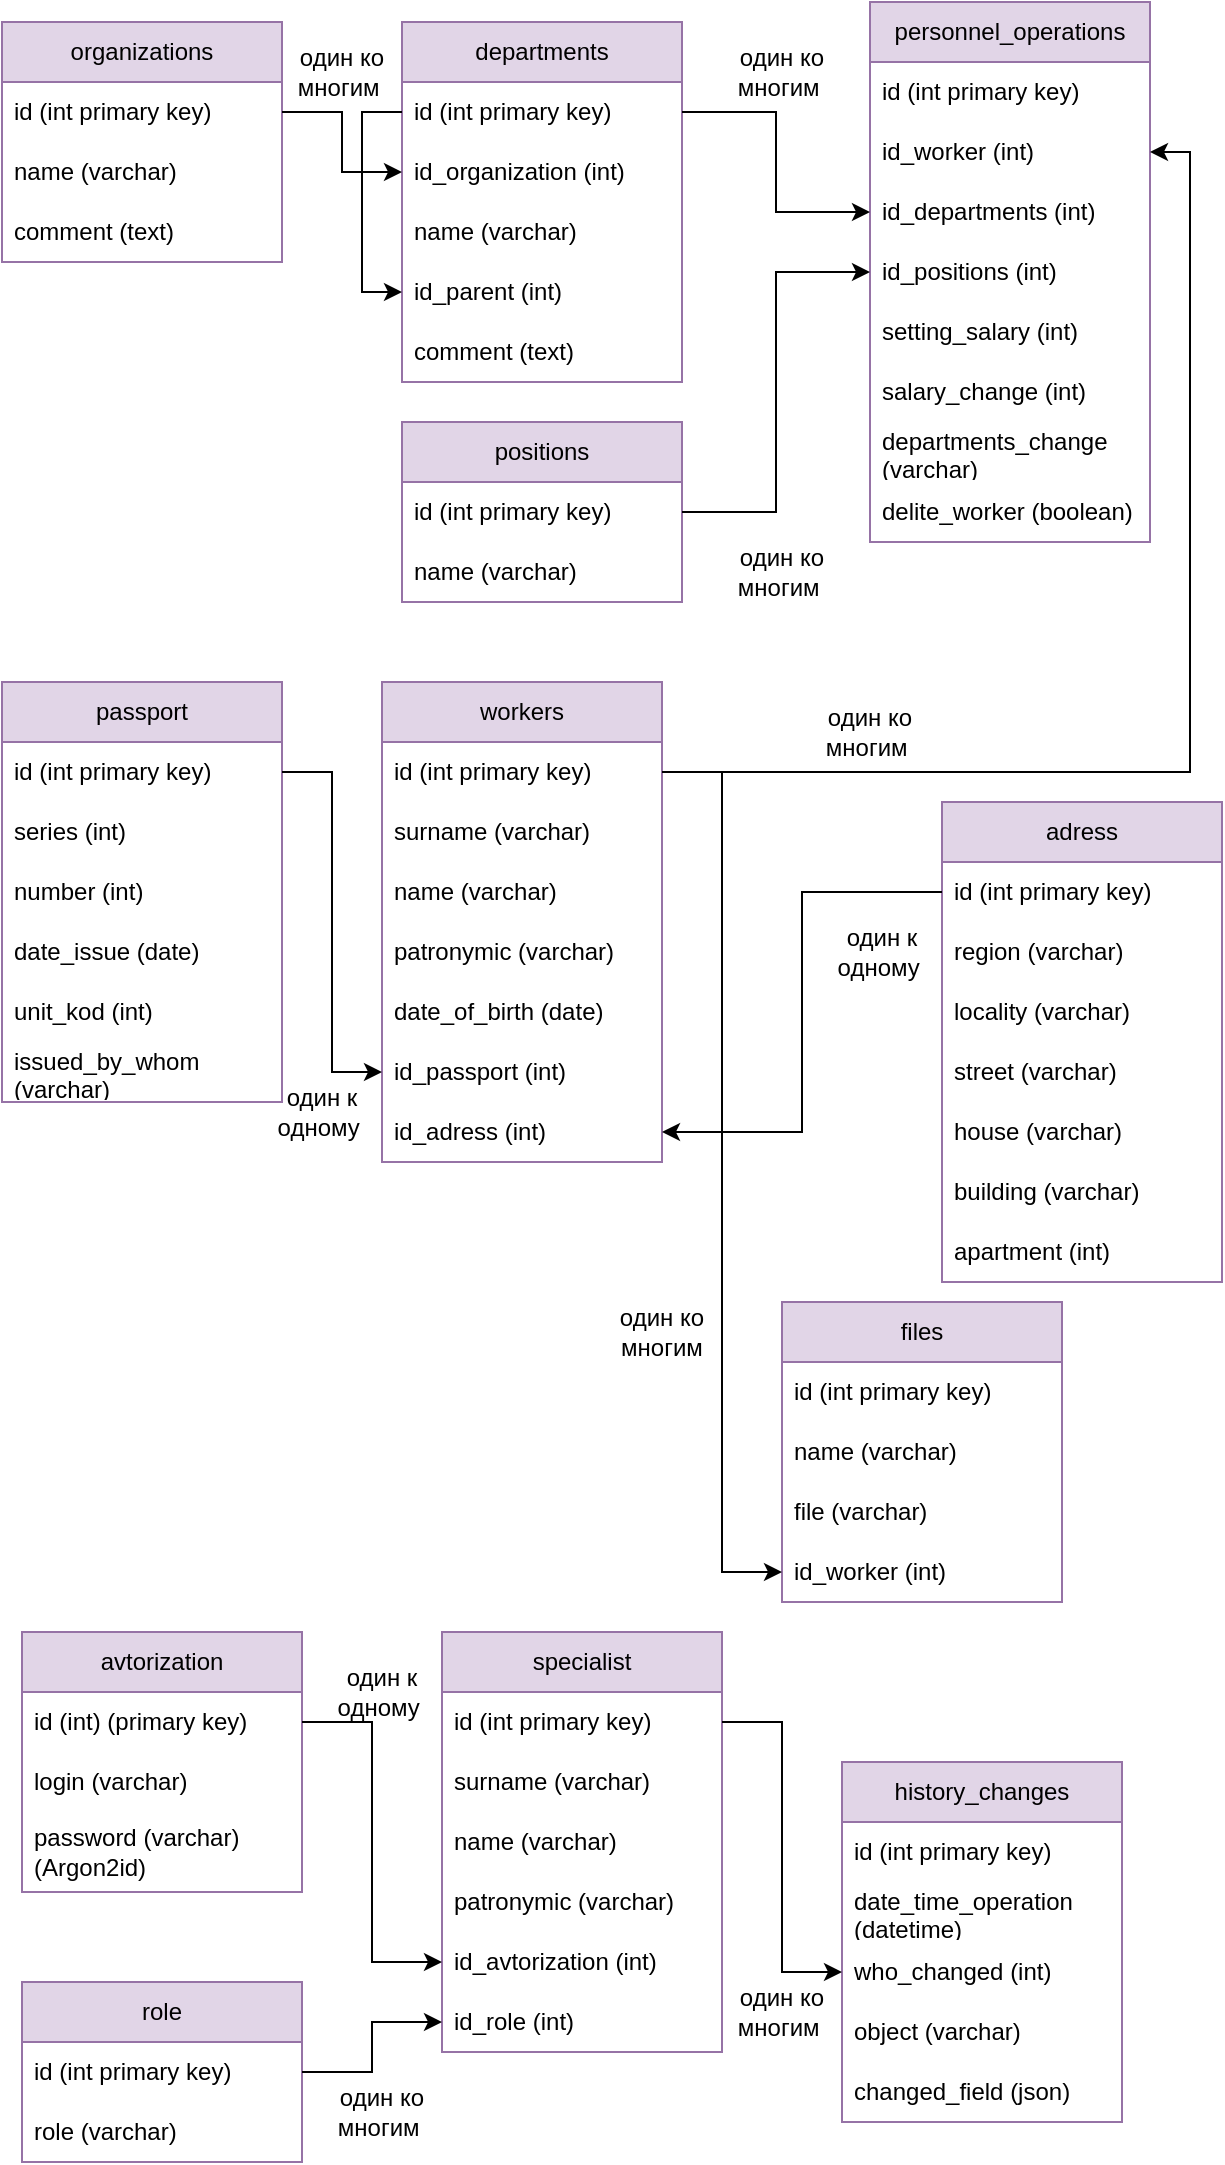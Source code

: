 <mxfile version="24.7.17">
  <diagram id="C5RBs43oDa-KdzZeNtuy" name="Page-1">
    <mxGraphModel dx="1120" dy="532" grid="1" gridSize="10" guides="1" tooltips="1" connect="1" arrows="1" fold="1" page="1" pageScale="1" pageWidth="827" pageHeight="1169" math="0" shadow="0">
      <root>
        <mxCell id="WIyWlLk6GJQsqaUBKTNV-0" />
        <mxCell id="WIyWlLk6GJQsqaUBKTNV-1" parent="WIyWlLk6GJQsqaUBKTNV-0" />
        <mxCell id="LNqTASLrb-p71foxPiLs-0" value="organizations" style="swimlane;fontStyle=0;childLayout=stackLayout;horizontal=1;startSize=30;horizontalStack=0;resizeParent=1;resizeParentMax=0;resizeLast=0;collapsible=1;marginBottom=0;whiteSpace=wrap;html=1;fillColor=#e1d5e7;strokeColor=#9673a6;" parent="WIyWlLk6GJQsqaUBKTNV-1" vertex="1">
          <mxGeometry x="10" y="30" width="140" height="120" as="geometry" />
        </mxCell>
        <mxCell id="LNqTASLrb-p71foxPiLs-1" value="id (int primary key)" style="text;strokeColor=none;fillColor=none;align=left;verticalAlign=middle;spacingLeft=4;spacingRight=4;overflow=hidden;points=[[0,0.5],[1,0.5]];portConstraint=eastwest;rotatable=0;whiteSpace=wrap;html=1;" parent="LNqTASLrb-p71foxPiLs-0" vertex="1">
          <mxGeometry y="30" width="140" height="30" as="geometry" />
        </mxCell>
        <mxCell id="LNqTASLrb-p71foxPiLs-2" value="name (varchar)" style="text;strokeColor=none;fillColor=none;align=left;verticalAlign=middle;spacingLeft=4;spacingRight=4;overflow=hidden;points=[[0,0.5],[1,0.5]];portConstraint=eastwest;rotatable=0;whiteSpace=wrap;html=1;" parent="LNqTASLrb-p71foxPiLs-0" vertex="1">
          <mxGeometry y="60" width="140" height="30" as="geometry" />
        </mxCell>
        <mxCell id="LNqTASLrb-p71foxPiLs-3" value="comment (text)" style="text;strokeColor=none;fillColor=none;align=left;verticalAlign=middle;spacingLeft=4;spacingRight=4;overflow=hidden;points=[[0,0.5],[1,0.5]];portConstraint=eastwest;rotatable=0;whiteSpace=wrap;html=1;" parent="LNqTASLrb-p71foxPiLs-0" vertex="1">
          <mxGeometry y="90" width="140" height="30" as="geometry" />
        </mxCell>
        <mxCell id="LNqTASLrb-p71foxPiLs-5" value="departments" style="swimlane;fontStyle=0;childLayout=stackLayout;horizontal=1;startSize=30;horizontalStack=0;resizeParent=1;resizeParentMax=0;resizeLast=0;collapsible=1;marginBottom=0;whiteSpace=wrap;html=1;fillColor=#e1d5e7;strokeColor=#9673a6;" parent="WIyWlLk6GJQsqaUBKTNV-1" vertex="1">
          <mxGeometry x="210" y="30" width="140" height="180" as="geometry" />
        </mxCell>
        <mxCell id="euT7adNXt3bG8oqdPJ9H-7" style="edgeStyle=orthogonalEdgeStyle;rounded=0;orthogonalLoop=1;jettySize=auto;html=1;exitX=0;exitY=0.5;exitDx=0;exitDy=0;entryX=0;entryY=0.5;entryDx=0;entryDy=0;" parent="LNqTASLrb-p71foxPiLs-5" source="LNqTASLrb-p71foxPiLs-6" target="LNqTASLrb-p71foxPiLs-10" edge="1">
          <mxGeometry relative="1" as="geometry" />
        </mxCell>
        <mxCell id="LNqTASLrb-p71foxPiLs-6" value="id (int primary key)" style="text;strokeColor=none;fillColor=none;align=left;verticalAlign=middle;spacingLeft=4;spacingRight=4;overflow=hidden;points=[[0,0.5],[1,0.5]];portConstraint=eastwest;rotatable=0;whiteSpace=wrap;html=1;" parent="LNqTASLrb-p71foxPiLs-5" vertex="1">
          <mxGeometry y="30" width="140" height="30" as="geometry" />
        </mxCell>
        <mxCell id="LNqTASLrb-p71foxPiLs-7" value="id_organization (int)" style="text;strokeColor=none;fillColor=none;align=left;verticalAlign=middle;spacingLeft=4;spacingRight=4;overflow=hidden;points=[[0,0.5],[1,0.5]];portConstraint=eastwest;rotatable=0;whiteSpace=wrap;html=1;" parent="LNqTASLrb-p71foxPiLs-5" vertex="1">
          <mxGeometry y="60" width="140" height="30" as="geometry" />
        </mxCell>
        <mxCell id="LNqTASLrb-p71foxPiLs-9" value="name (varchar)" style="text;strokeColor=none;fillColor=none;align=left;verticalAlign=middle;spacingLeft=4;spacingRight=4;overflow=hidden;points=[[0,0.5],[1,0.5]];portConstraint=eastwest;rotatable=0;whiteSpace=wrap;html=1;" parent="LNqTASLrb-p71foxPiLs-5" vertex="1">
          <mxGeometry y="90" width="140" height="30" as="geometry" />
        </mxCell>
        <mxCell id="LNqTASLrb-p71foxPiLs-10" value="id_parent (int)" style="text;strokeColor=none;fillColor=none;align=left;verticalAlign=middle;spacingLeft=4;spacingRight=4;overflow=hidden;points=[[0,0.5],[1,0.5]];portConstraint=eastwest;rotatable=0;whiteSpace=wrap;html=1;" parent="LNqTASLrb-p71foxPiLs-5" vertex="1">
          <mxGeometry y="120" width="140" height="30" as="geometry" />
        </mxCell>
        <mxCell id="LNqTASLrb-p71foxPiLs-8" value="comment (text)" style="text;align=left;verticalAlign=middle;spacingLeft=4;spacingRight=4;overflow=hidden;points=[[0,0.5],[1,0.5]];portConstraint=eastwest;rotatable=0;whiteSpace=wrap;html=1;" parent="LNqTASLrb-p71foxPiLs-5" vertex="1">
          <mxGeometry y="150" width="140" height="30" as="geometry" />
        </mxCell>
        <mxCell id="LNqTASLrb-p71foxPiLs-14" value="positions" style="swimlane;fontStyle=0;childLayout=stackLayout;horizontal=1;startSize=30;horizontalStack=0;resizeParent=1;resizeParentMax=0;resizeLast=0;collapsible=1;marginBottom=0;whiteSpace=wrap;html=1;fillColor=#e1d5e7;strokeColor=#9673a6;" parent="WIyWlLk6GJQsqaUBKTNV-1" vertex="1">
          <mxGeometry x="210" y="230" width="140" height="90" as="geometry" />
        </mxCell>
        <mxCell id="LNqTASLrb-p71foxPiLs-15" value="id (int primary key)" style="text;strokeColor=none;fillColor=none;align=left;verticalAlign=middle;spacingLeft=4;spacingRight=4;overflow=hidden;points=[[0,0.5],[1,0.5]];portConstraint=eastwest;rotatable=0;whiteSpace=wrap;html=1;" parent="LNqTASLrb-p71foxPiLs-14" vertex="1">
          <mxGeometry y="30" width="140" height="30" as="geometry" />
        </mxCell>
        <mxCell id="LNqTASLrb-p71foxPiLs-16" value="name (varchar)" style="text;strokeColor=none;fillColor=none;align=left;verticalAlign=middle;spacingLeft=4;spacingRight=4;overflow=hidden;points=[[0,0.5],[1,0.5]];portConstraint=eastwest;rotatable=0;whiteSpace=wrap;html=1;" parent="LNqTASLrb-p71foxPiLs-14" vertex="1">
          <mxGeometry y="60" width="140" height="30" as="geometry" />
        </mxCell>
        <mxCell id="LNqTASLrb-p71foxPiLs-18" value="workers" style="swimlane;fontStyle=0;childLayout=stackLayout;horizontal=1;startSize=30;horizontalStack=0;resizeParent=1;resizeParentMax=0;resizeLast=0;collapsible=1;marginBottom=0;whiteSpace=wrap;html=1;fillColor=#e1d5e7;strokeColor=#9673a6;" parent="WIyWlLk6GJQsqaUBKTNV-1" vertex="1">
          <mxGeometry x="200" y="360" width="140" height="240" as="geometry" />
        </mxCell>
        <mxCell id="LNqTASLrb-p71foxPiLs-19" value="id (int primary key)" style="text;strokeColor=none;fillColor=none;align=left;verticalAlign=middle;spacingLeft=4;spacingRight=4;overflow=hidden;points=[[0,0.5],[1,0.5]];portConstraint=eastwest;rotatable=0;whiteSpace=wrap;html=1;" parent="LNqTASLrb-p71foxPiLs-18" vertex="1">
          <mxGeometry y="30" width="140" height="30" as="geometry" />
        </mxCell>
        <mxCell id="LNqTASLrb-p71foxPiLs-20" value="&lt;span style=&quot;white-space-collapse: preserve;&quot; data-src-align=&quot;0:7&quot; class=&quot;EzKURWReUAB5oZgtQNkl&quot;&gt;surname&lt;/span&gt;&amp;nbsp;(varchar)" style="text;strokeColor=none;fillColor=none;align=left;verticalAlign=middle;spacingLeft=4;spacingRight=4;overflow=hidden;points=[[0,0.5],[1,0.5]];portConstraint=eastwest;rotatable=0;whiteSpace=wrap;html=1;" parent="LNqTASLrb-p71foxPiLs-18" vertex="1">
          <mxGeometry y="60" width="140" height="30" as="geometry" />
        </mxCell>
        <mxCell id="LNqTASLrb-p71foxPiLs-22" value="name (varchar)" style="text;strokeColor=none;fillColor=none;align=left;verticalAlign=middle;spacingLeft=4;spacingRight=4;overflow=hidden;points=[[0,0.5],[1,0.5]];portConstraint=eastwest;rotatable=0;whiteSpace=wrap;html=1;" parent="LNqTASLrb-p71foxPiLs-18" vertex="1">
          <mxGeometry y="90" width="140" height="30" as="geometry" />
        </mxCell>
        <mxCell id="LNqTASLrb-p71foxPiLs-23" value="patronymic (varchar)" style="text;strokeColor=none;fillColor=none;align=left;verticalAlign=middle;spacingLeft=4;spacingRight=4;overflow=hidden;points=[[0,0.5],[1,0.5]];portConstraint=eastwest;rotatable=0;whiteSpace=wrap;html=1;" parent="LNqTASLrb-p71foxPiLs-18" vertex="1">
          <mxGeometry y="120" width="140" height="30" as="geometry" />
        </mxCell>
        <mxCell id="LNqTASLrb-p71foxPiLs-24" value="date_of_birth (date)" style="text;strokeColor=none;fillColor=none;align=left;verticalAlign=middle;spacingLeft=4;spacingRight=4;overflow=hidden;points=[[0,0.5],[1,0.5]];portConstraint=eastwest;rotatable=0;whiteSpace=wrap;html=1;" parent="LNqTASLrb-p71foxPiLs-18" vertex="1">
          <mxGeometry y="150" width="140" height="30" as="geometry" />
        </mxCell>
        <mxCell id="LNqTASLrb-p71foxPiLs-25" value="id_passport (int)" style="text;strokeColor=none;fillColor=none;align=left;verticalAlign=middle;spacingLeft=4;spacingRight=4;overflow=hidden;points=[[0,0.5],[1,0.5]];portConstraint=eastwest;rotatable=0;whiteSpace=wrap;html=1;" parent="LNqTASLrb-p71foxPiLs-18" vertex="1">
          <mxGeometry y="180" width="140" height="30" as="geometry" />
        </mxCell>
        <mxCell id="LNqTASLrb-p71foxPiLs-26" value="id_adress (int)" style="text;strokeColor=none;fillColor=none;align=left;verticalAlign=middle;spacingLeft=4;spacingRight=4;overflow=hidden;points=[[0,0.5],[1,0.5]];portConstraint=eastwest;rotatable=0;whiteSpace=wrap;html=1;" parent="LNqTASLrb-p71foxPiLs-18" vertex="1">
          <mxGeometry y="210" width="140" height="30" as="geometry" />
        </mxCell>
        <mxCell id="LNqTASLrb-p71foxPiLs-27" value="files" style="swimlane;fontStyle=0;childLayout=stackLayout;horizontal=1;startSize=30;horizontalStack=0;resizeParent=1;resizeParentMax=0;resizeLast=0;collapsible=1;marginBottom=0;whiteSpace=wrap;html=1;fillColor=#e1d5e7;strokeColor=#9673a6;" parent="WIyWlLk6GJQsqaUBKTNV-1" vertex="1">
          <mxGeometry x="400" y="670" width="140" height="150" as="geometry" />
        </mxCell>
        <mxCell id="LNqTASLrb-p71foxPiLs-28" value="id (int primary key)" style="text;strokeColor=none;fillColor=none;align=left;verticalAlign=middle;spacingLeft=4;spacingRight=4;overflow=hidden;points=[[0,0.5],[1,0.5]];portConstraint=eastwest;rotatable=0;whiteSpace=wrap;html=1;" parent="LNqTASLrb-p71foxPiLs-27" vertex="1">
          <mxGeometry y="30" width="140" height="30" as="geometry" />
        </mxCell>
        <mxCell id="LNqTASLrb-p71foxPiLs-29" value="name (varchar)" style="text;strokeColor=none;fillColor=none;align=left;verticalAlign=middle;spacingLeft=4;spacingRight=4;overflow=hidden;points=[[0,0.5],[1,0.5]];portConstraint=eastwest;rotatable=0;whiteSpace=wrap;html=1;" parent="LNqTASLrb-p71foxPiLs-27" vertex="1">
          <mxGeometry y="60" width="140" height="30" as="geometry" />
        </mxCell>
        <mxCell id="LNqTASLrb-p71foxPiLs-30" value="file (varchar)" style="text;strokeColor=none;fillColor=none;align=left;verticalAlign=middle;spacingLeft=4;spacingRight=4;overflow=hidden;points=[[0,0.5],[1,0.5]];portConstraint=eastwest;rotatable=0;whiteSpace=wrap;html=1;" parent="LNqTASLrb-p71foxPiLs-27" vertex="1">
          <mxGeometry y="90" width="140" height="30" as="geometry" />
        </mxCell>
        <mxCell id="2BSWT2KRYlWpEPMJcLpc-1" value="id_worker (int)" style="text;strokeColor=none;fillColor=none;align=left;verticalAlign=middle;spacingLeft=4;spacingRight=4;overflow=hidden;points=[[0,0.5],[1,0.5]];portConstraint=eastwest;rotatable=0;whiteSpace=wrap;html=1;" parent="LNqTASLrb-p71foxPiLs-27" vertex="1">
          <mxGeometry y="120" width="140" height="30" as="geometry" />
        </mxCell>
        <mxCell id="LNqTASLrb-p71foxPiLs-31" value="passport" style="swimlane;fontStyle=0;childLayout=stackLayout;horizontal=1;startSize=30;horizontalStack=0;resizeParent=1;resizeParentMax=0;resizeLast=0;collapsible=1;marginBottom=0;whiteSpace=wrap;html=1;fillColor=#e1d5e7;strokeColor=#9673a6;" parent="WIyWlLk6GJQsqaUBKTNV-1" vertex="1">
          <mxGeometry x="10" y="360" width="140" height="210" as="geometry" />
        </mxCell>
        <mxCell id="LNqTASLrb-p71foxPiLs-32" value="id (int primary key)" style="text;strokeColor=none;fillColor=none;align=left;verticalAlign=middle;spacingLeft=4;spacingRight=4;overflow=hidden;points=[[0,0.5],[1,0.5]];portConstraint=eastwest;rotatable=0;whiteSpace=wrap;html=1;" parent="LNqTASLrb-p71foxPiLs-31" vertex="1">
          <mxGeometry y="30" width="140" height="30" as="geometry" />
        </mxCell>
        <mxCell id="LNqTASLrb-p71foxPiLs-33" value="series (int)" style="text;strokeColor=none;fillColor=none;align=left;verticalAlign=middle;spacingLeft=4;spacingRight=4;overflow=hidden;points=[[0,0.5],[1,0.5]];portConstraint=eastwest;rotatable=0;whiteSpace=wrap;html=1;" parent="LNqTASLrb-p71foxPiLs-31" vertex="1">
          <mxGeometry y="60" width="140" height="30" as="geometry" />
        </mxCell>
        <mxCell id="LNqTASLrb-p71foxPiLs-35" value="number (int)" style="text;strokeColor=none;fillColor=none;align=left;verticalAlign=middle;spacingLeft=4;spacingRight=4;overflow=hidden;points=[[0,0.5],[1,0.5]];portConstraint=eastwest;rotatable=0;whiteSpace=wrap;html=1;" parent="LNqTASLrb-p71foxPiLs-31" vertex="1">
          <mxGeometry y="90" width="140" height="30" as="geometry" />
        </mxCell>
        <mxCell id="LNqTASLrb-p71foxPiLs-36" value="date_issue (date)" style="text;strokeColor=none;fillColor=none;align=left;verticalAlign=middle;spacingLeft=4;spacingRight=4;overflow=hidden;points=[[0,0.5],[1,0.5]];portConstraint=eastwest;rotatable=0;whiteSpace=wrap;html=1;" parent="LNqTASLrb-p71foxPiLs-31" vertex="1">
          <mxGeometry y="120" width="140" height="30" as="geometry" />
        </mxCell>
        <mxCell id="LNqTASLrb-p71foxPiLs-37" value="unit_kod (int)" style="text;strokeColor=none;fillColor=none;align=left;verticalAlign=middle;spacingLeft=4;spacingRight=4;overflow=hidden;points=[[0,0.5],[1,0.5]];portConstraint=eastwest;rotatable=0;whiteSpace=wrap;html=1;" parent="LNqTASLrb-p71foxPiLs-31" vertex="1">
          <mxGeometry y="150" width="140" height="30" as="geometry" />
        </mxCell>
        <mxCell id="LNqTASLrb-p71foxPiLs-34" value="issued_by_whom (varchar)" style="text;strokeColor=none;fillColor=none;align=left;verticalAlign=middle;spacingLeft=4;spacingRight=4;overflow=hidden;points=[[0,0.5],[1,0.5]];portConstraint=eastwest;rotatable=0;whiteSpace=wrap;html=1;" parent="LNqTASLrb-p71foxPiLs-31" vertex="1">
          <mxGeometry y="180" width="140" height="30" as="geometry" />
        </mxCell>
        <mxCell id="LNqTASLrb-p71foxPiLs-38" value="adress" style="swimlane;fontStyle=0;childLayout=stackLayout;horizontal=1;startSize=30;horizontalStack=0;resizeParent=1;resizeParentMax=0;resizeLast=0;collapsible=1;marginBottom=0;whiteSpace=wrap;html=1;fillColor=#e1d5e7;strokeColor=#9673a6;" parent="WIyWlLk6GJQsqaUBKTNV-1" vertex="1">
          <mxGeometry x="480" y="420" width="140" height="240" as="geometry" />
        </mxCell>
        <mxCell id="LNqTASLrb-p71foxPiLs-39" value="id (int primary key)" style="text;strokeColor=none;fillColor=none;align=left;verticalAlign=middle;spacingLeft=4;spacingRight=4;overflow=hidden;points=[[0,0.5],[1,0.5]];portConstraint=eastwest;rotatable=0;whiteSpace=wrap;html=1;" parent="LNqTASLrb-p71foxPiLs-38" vertex="1">
          <mxGeometry y="30" width="140" height="30" as="geometry" />
        </mxCell>
        <mxCell id="LNqTASLrb-p71foxPiLs-40" value="region (varchar)" style="text;strokeColor=none;fillColor=none;align=left;verticalAlign=middle;spacingLeft=4;spacingRight=4;overflow=hidden;points=[[0,0.5],[1,0.5]];portConstraint=eastwest;rotatable=0;whiteSpace=wrap;html=1;" parent="LNqTASLrb-p71foxPiLs-38" vertex="1">
          <mxGeometry y="60" width="140" height="30" as="geometry" />
        </mxCell>
        <mxCell id="LNqTASLrb-p71foxPiLs-42" value="locality (varchar)" style="text;strokeColor=none;fillColor=none;align=left;verticalAlign=middle;spacingLeft=4;spacingRight=4;overflow=hidden;points=[[0,0.5],[1,0.5]];portConstraint=eastwest;rotatable=0;whiteSpace=wrap;html=1;" parent="LNqTASLrb-p71foxPiLs-38" vertex="1">
          <mxGeometry y="90" width="140" height="30" as="geometry" />
        </mxCell>
        <mxCell id="LNqTASLrb-p71foxPiLs-43" value="street (varchar)" style="text;strokeColor=none;fillColor=none;align=left;verticalAlign=middle;spacingLeft=4;spacingRight=4;overflow=hidden;points=[[0,0.5],[1,0.5]];portConstraint=eastwest;rotatable=0;whiteSpace=wrap;html=1;" parent="LNqTASLrb-p71foxPiLs-38" vertex="1">
          <mxGeometry y="120" width="140" height="30" as="geometry" />
        </mxCell>
        <mxCell id="LNqTASLrb-p71foxPiLs-44" value="house (varchar)" style="text;strokeColor=none;fillColor=none;align=left;verticalAlign=middle;spacingLeft=4;spacingRight=4;overflow=hidden;points=[[0,0.5],[1,0.5]];portConstraint=eastwest;rotatable=0;whiteSpace=wrap;html=1;" parent="LNqTASLrb-p71foxPiLs-38" vertex="1">
          <mxGeometry y="150" width="140" height="30" as="geometry" />
        </mxCell>
        <mxCell id="LNqTASLrb-p71foxPiLs-45" value="building (varchar)" style="text;strokeColor=none;fillColor=none;align=left;verticalAlign=middle;spacingLeft=4;spacingRight=4;overflow=hidden;points=[[0,0.5],[1,0.5]];portConstraint=eastwest;rotatable=0;whiteSpace=wrap;html=1;" parent="LNqTASLrb-p71foxPiLs-38" vertex="1">
          <mxGeometry y="180" width="140" height="30" as="geometry" />
        </mxCell>
        <mxCell id="LNqTASLrb-p71foxPiLs-41" value="apartment (int)" style="text;strokeColor=none;fillColor=none;align=left;verticalAlign=middle;spacingLeft=4;spacingRight=4;overflow=hidden;points=[[0,0.5],[1,0.5]];portConstraint=eastwest;rotatable=0;whiteSpace=wrap;html=1;" parent="LNqTASLrb-p71foxPiLs-38" vertex="1">
          <mxGeometry y="210" width="140" height="30" as="geometry" />
        </mxCell>
        <mxCell id="LNqTASLrb-p71foxPiLs-46" value="personnel_operations" style="swimlane;fontStyle=0;childLayout=stackLayout;horizontal=1;startSize=30;horizontalStack=0;resizeParent=1;resizeParentMax=0;resizeLast=0;collapsible=1;marginBottom=0;whiteSpace=wrap;html=1;fillColor=#e1d5e7;strokeColor=#9673a6;" parent="WIyWlLk6GJQsqaUBKTNV-1" vertex="1">
          <mxGeometry x="444" y="20" width="140" height="270" as="geometry" />
        </mxCell>
        <mxCell id="LNqTASLrb-p71foxPiLs-47" value="id (int primary key)" style="text;strokeColor=none;fillColor=none;align=left;verticalAlign=middle;spacingLeft=4;spacingRight=4;overflow=hidden;points=[[0,0.5],[1,0.5]];portConstraint=eastwest;rotatable=0;whiteSpace=wrap;html=1;" parent="LNqTASLrb-p71foxPiLs-46" vertex="1">
          <mxGeometry y="30" width="140" height="30" as="geometry" />
        </mxCell>
        <mxCell id="LNqTASLrb-p71foxPiLs-48" value="id_worker (int)" style="text;strokeColor=none;fillColor=none;align=left;verticalAlign=middle;spacingLeft=4;spacingRight=4;overflow=hidden;points=[[0,0.5],[1,0.5]];portConstraint=eastwest;rotatable=0;whiteSpace=wrap;html=1;" parent="LNqTASLrb-p71foxPiLs-46" vertex="1">
          <mxGeometry y="60" width="140" height="30" as="geometry" />
        </mxCell>
        <mxCell id="LNqTASLrb-p71foxPiLs-49" value="id_departments (int)" style="text;strokeColor=none;fillColor=none;align=left;verticalAlign=middle;spacingLeft=4;spacingRight=4;overflow=hidden;points=[[0,0.5],[1,0.5]];portConstraint=eastwest;rotatable=0;whiteSpace=wrap;html=1;" parent="LNqTASLrb-p71foxPiLs-46" vertex="1">
          <mxGeometry y="90" width="140" height="30" as="geometry" />
        </mxCell>
        <mxCell id="LNqTASLrb-p71foxPiLs-52" value="id_positions (int)" style="text;strokeColor=none;fillColor=none;align=left;verticalAlign=middle;spacingLeft=4;spacingRight=4;overflow=hidden;points=[[0,0.5],[1,0.5]];portConstraint=eastwest;rotatable=0;whiteSpace=wrap;html=1;" parent="LNqTASLrb-p71foxPiLs-46" vertex="1">
          <mxGeometry y="120" width="140" height="30" as="geometry" />
        </mxCell>
        <mxCell id="LNqTASLrb-p71foxPiLs-53" value="setting_salary (int)" style="text;strokeColor=none;fillColor=none;align=left;verticalAlign=middle;spacingLeft=4;spacingRight=4;overflow=hidden;points=[[0,0.5],[1,0.5]];portConstraint=eastwest;rotatable=0;whiteSpace=wrap;html=1;" parent="LNqTASLrb-p71foxPiLs-46" vertex="1">
          <mxGeometry y="150" width="140" height="30" as="geometry" />
        </mxCell>
        <mxCell id="LNqTASLrb-p71foxPiLs-54" value="salary_change (int)" style="text;strokeColor=none;fillColor=none;align=left;verticalAlign=middle;spacingLeft=4;spacingRight=4;overflow=hidden;points=[[0,0.5],[1,0.5]];portConstraint=eastwest;rotatable=0;whiteSpace=wrap;html=1;" parent="LNqTASLrb-p71foxPiLs-46" vertex="1">
          <mxGeometry y="180" width="140" height="30" as="geometry" />
        </mxCell>
        <mxCell id="LNqTASLrb-p71foxPiLs-55" value="departments_change (varchar)" style="text;strokeColor=none;fillColor=none;align=left;verticalAlign=middle;spacingLeft=4;spacingRight=4;overflow=hidden;points=[[0,0.5],[1,0.5]];portConstraint=eastwest;rotatable=0;whiteSpace=wrap;html=1;" parent="LNqTASLrb-p71foxPiLs-46" vertex="1">
          <mxGeometry y="210" width="140" height="30" as="geometry" />
        </mxCell>
        <mxCell id="LNqTASLrb-p71foxPiLs-56" value="delite_worker (boolean)" style="text;strokeColor=none;fillColor=none;align=left;verticalAlign=middle;spacingLeft=4;spacingRight=4;overflow=hidden;points=[[0,0.5],[1,0.5]];portConstraint=eastwest;rotatable=0;whiteSpace=wrap;html=1;" parent="LNqTASLrb-p71foxPiLs-46" vertex="1">
          <mxGeometry y="240" width="140" height="30" as="geometry" />
        </mxCell>
        <mxCell id="LNqTASLrb-p71foxPiLs-57" value="history_changes" style="swimlane;fontStyle=0;childLayout=stackLayout;horizontal=1;startSize=30;horizontalStack=0;resizeParent=1;resizeParentMax=0;resizeLast=0;collapsible=1;marginBottom=0;whiteSpace=wrap;html=1;fillColor=#e1d5e7;strokeColor=#9673a6;" parent="WIyWlLk6GJQsqaUBKTNV-1" vertex="1">
          <mxGeometry x="430" y="900" width="140" height="180" as="geometry" />
        </mxCell>
        <mxCell id="LNqTASLrb-p71foxPiLs-58" value="id (int primary key)" style="text;strokeColor=none;fillColor=none;align=left;verticalAlign=middle;spacingLeft=4;spacingRight=4;overflow=hidden;points=[[0,0.5],[1,0.5]];portConstraint=eastwest;rotatable=0;whiteSpace=wrap;html=1;" parent="LNqTASLrb-p71foxPiLs-57" vertex="1">
          <mxGeometry y="30" width="140" height="30" as="geometry" />
        </mxCell>
        <mxCell id="LNqTASLrb-p71foxPiLs-59" value="date_time_operation (datetime)" style="text;strokeColor=none;fillColor=none;align=left;verticalAlign=middle;spacingLeft=4;spacingRight=4;overflow=hidden;points=[[0,0.5],[1,0.5]];portConstraint=eastwest;rotatable=0;whiteSpace=wrap;html=1;" parent="LNqTASLrb-p71foxPiLs-57" vertex="1">
          <mxGeometry y="60" width="140" height="30" as="geometry" />
        </mxCell>
        <mxCell id="LNqTASLrb-p71foxPiLs-60" value="who_changed (int)" style="text;strokeColor=none;fillColor=none;align=left;verticalAlign=middle;spacingLeft=4;spacingRight=4;overflow=hidden;points=[[0,0.5],[1,0.5]];portConstraint=eastwest;rotatable=0;whiteSpace=wrap;html=1;" parent="LNqTASLrb-p71foxPiLs-57" vertex="1">
          <mxGeometry y="90" width="140" height="30" as="geometry" />
        </mxCell>
        <mxCell id="LNqTASLrb-p71foxPiLs-61" value="object (varchar)&amp;nbsp;" style="text;strokeColor=none;fillColor=none;align=left;verticalAlign=middle;spacingLeft=4;spacingRight=4;overflow=hidden;points=[[0,0.5],[1,0.5]];portConstraint=eastwest;rotatable=0;whiteSpace=wrap;html=1;" parent="LNqTASLrb-p71foxPiLs-57" vertex="1">
          <mxGeometry y="120" width="140" height="30" as="geometry" />
        </mxCell>
        <mxCell id="LNqTASLrb-p71foxPiLs-62" value="changed_field (json)" style="text;strokeColor=none;fillColor=none;align=left;verticalAlign=middle;spacingLeft=4;spacingRight=4;overflow=hidden;points=[[0,0.5],[1,0.5]];portConstraint=eastwest;rotatable=0;whiteSpace=wrap;html=1;" parent="LNqTASLrb-p71foxPiLs-57" vertex="1">
          <mxGeometry y="150" width="140" height="30" as="geometry" />
        </mxCell>
        <mxCell id="RX0wYg_ELpxx9H0L5e0O-32" value="specialist" style="swimlane;fontStyle=0;childLayout=stackLayout;horizontal=1;startSize=30;horizontalStack=0;resizeParent=1;resizeParentMax=0;resizeLast=0;collapsible=1;marginBottom=0;whiteSpace=wrap;html=1;fillColor=#e1d5e7;strokeColor=#9673a6;" parent="WIyWlLk6GJQsqaUBKTNV-1" vertex="1">
          <mxGeometry x="230" y="835" width="140" height="210" as="geometry" />
        </mxCell>
        <mxCell id="RX0wYg_ELpxx9H0L5e0O-33" value="id (int primary key)" style="text;strokeColor=none;fillColor=none;align=left;verticalAlign=middle;spacingLeft=4;spacingRight=4;overflow=hidden;points=[[0,0.5],[1,0.5]];portConstraint=eastwest;rotatable=0;whiteSpace=wrap;html=1;" parent="RX0wYg_ELpxx9H0L5e0O-32" vertex="1">
          <mxGeometry y="30" width="140" height="30" as="geometry" />
        </mxCell>
        <mxCell id="RX0wYg_ELpxx9H0L5e0O-34" value="surname (varchar)" style="text;strokeColor=none;fillColor=none;align=left;verticalAlign=middle;spacingLeft=4;spacingRight=4;overflow=hidden;points=[[0,0.5],[1,0.5]];portConstraint=eastwest;rotatable=0;whiteSpace=wrap;html=1;" parent="RX0wYg_ELpxx9H0L5e0O-32" vertex="1">
          <mxGeometry y="60" width="140" height="30" as="geometry" />
        </mxCell>
        <mxCell id="RX0wYg_ELpxx9H0L5e0O-35" value="name (varchar)" style="text;strokeColor=none;fillColor=none;align=left;verticalAlign=middle;spacingLeft=4;spacingRight=4;overflow=hidden;points=[[0,0.5],[1,0.5]];portConstraint=eastwest;rotatable=0;whiteSpace=wrap;html=1;" parent="RX0wYg_ELpxx9H0L5e0O-32" vertex="1">
          <mxGeometry y="90" width="140" height="30" as="geometry" />
        </mxCell>
        <mxCell id="RX0wYg_ELpxx9H0L5e0O-36" value="patronymic (varchar)" style="text;strokeColor=none;fillColor=none;align=left;verticalAlign=middle;spacingLeft=4;spacingRight=4;overflow=hidden;points=[[0,0.5],[1,0.5]];portConstraint=eastwest;rotatable=0;whiteSpace=wrap;html=1;" parent="RX0wYg_ELpxx9H0L5e0O-32" vertex="1">
          <mxGeometry y="120" width="140" height="30" as="geometry" />
        </mxCell>
        <mxCell id="RX0wYg_ELpxx9H0L5e0O-37" value="id_avtorization (int)" style="text;strokeColor=none;fillColor=none;align=left;verticalAlign=middle;spacingLeft=4;spacingRight=4;overflow=hidden;points=[[0,0.5],[1,0.5]];portConstraint=eastwest;rotatable=0;whiteSpace=wrap;html=1;" parent="RX0wYg_ELpxx9H0L5e0O-32" vertex="1">
          <mxGeometry y="150" width="140" height="30" as="geometry" />
        </mxCell>
        <mxCell id="euT7adNXt3bG8oqdPJ9H-0" value="id_role (int)" style="text;strokeColor=none;fillColor=none;align=left;verticalAlign=middle;spacingLeft=4;spacingRight=4;overflow=hidden;points=[[0,0.5],[1,0.5]];portConstraint=eastwest;rotatable=0;whiteSpace=wrap;html=1;" parent="RX0wYg_ELpxx9H0L5e0O-32" vertex="1">
          <mxGeometry y="180" width="140" height="30" as="geometry" />
        </mxCell>
        <mxCell id="RX0wYg_ELpxx9H0L5e0O-38" value="avtorization" style="swimlane;fontStyle=0;childLayout=stackLayout;horizontal=1;startSize=30;horizontalStack=0;resizeParent=1;resizeParentMax=0;resizeLast=0;collapsible=1;marginBottom=0;whiteSpace=wrap;html=1;fillColor=#e1d5e7;strokeColor=#9673a6;" parent="WIyWlLk6GJQsqaUBKTNV-1" vertex="1">
          <mxGeometry x="20" y="835" width="140" height="130" as="geometry" />
        </mxCell>
        <mxCell id="RX0wYg_ELpxx9H0L5e0O-39" value="id (int) (primary key)" style="text;strokeColor=none;fillColor=none;align=left;verticalAlign=middle;spacingLeft=4;spacingRight=4;overflow=hidden;points=[[0,0.5],[1,0.5]];portConstraint=eastwest;rotatable=0;whiteSpace=wrap;html=1;" parent="RX0wYg_ELpxx9H0L5e0O-38" vertex="1">
          <mxGeometry y="30" width="140" height="30" as="geometry" />
        </mxCell>
        <mxCell id="RX0wYg_ELpxx9H0L5e0O-40" value="login (varchar)" style="text;strokeColor=none;fillColor=none;align=left;verticalAlign=middle;spacingLeft=4;spacingRight=4;overflow=hidden;points=[[0,0.5],[1,0.5]];portConstraint=eastwest;rotatable=0;whiteSpace=wrap;html=1;" parent="RX0wYg_ELpxx9H0L5e0O-38" vertex="1">
          <mxGeometry y="60" width="140" height="30" as="geometry" />
        </mxCell>
        <mxCell id="RX0wYg_ELpxx9H0L5e0O-41" value="password (varchar) (Argon2id)" style="text;strokeColor=none;fillColor=none;align=left;verticalAlign=middle;spacingLeft=4;spacingRight=4;overflow=hidden;points=[[0,0.5],[1,0.5]];portConstraint=eastwest;rotatable=0;whiteSpace=wrap;html=1;" parent="RX0wYg_ELpxx9H0L5e0O-38" vertex="1">
          <mxGeometry y="90" width="140" height="40" as="geometry" />
        </mxCell>
        <mxCell id="RX0wYg_ELpxx9H0L5e0O-42" value="role" style="swimlane;fontStyle=0;childLayout=stackLayout;horizontal=1;startSize=30;horizontalStack=0;resizeParent=1;resizeParentMax=0;resizeLast=0;collapsible=1;marginBottom=0;whiteSpace=wrap;html=1;fillColor=#e1d5e7;strokeColor=#9673a6;" parent="WIyWlLk6GJQsqaUBKTNV-1" vertex="1">
          <mxGeometry x="20" y="1010" width="140" height="90" as="geometry" />
        </mxCell>
        <mxCell id="RX0wYg_ELpxx9H0L5e0O-43" value="id (int primary key)" style="text;strokeColor=none;fillColor=none;align=left;verticalAlign=middle;spacingLeft=4;spacingRight=4;overflow=hidden;points=[[0,0.5],[1,0.5]];portConstraint=eastwest;rotatable=0;whiteSpace=wrap;html=1;" parent="RX0wYg_ELpxx9H0L5e0O-42" vertex="1">
          <mxGeometry y="30" width="140" height="30" as="geometry" />
        </mxCell>
        <mxCell id="RX0wYg_ELpxx9H0L5e0O-44" value="role (varchar)" style="text;strokeColor=none;fillColor=none;align=left;verticalAlign=middle;spacingLeft=4;spacingRight=4;overflow=hidden;points=[[0,0.5],[1,0.5]];portConstraint=eastwest;rotatable=0;whiteSpace=wrap;html=1;" parent="RX0wYg_ELpxx9H0L5e0O-42" vertex="1">
          <mxGeometry y="60" width="140" height="30" as="geometry" />
        </mxCell>
        <mxCell id="RX0wYg_ELpxx9H0L5e0O-62" style="edgeStyle=orthogonalEdgeStyle;rounded=0;orthogonalLoop=1;jettySize=auto;html=1;exitX=0;exitY=0.5;exitDx=0;exitDy=0;entryX=1;entryY=0.5;entryDx=0;entryDy=0;" parent="WIyWlLk6GJQsqaUBKTNV-1" source="LNqTASLrb-p71foxPiLs-39" target="LNqTASLrb-p71foxPiLs-26" edge="1">
          <mxGeometry relative="1" as="geometry" />
        </mxCell>
        <mxCell id="RX0wYg_ELpxx9H0L5e0O-63" style="edgeStyle=orthogonalEdgeStyle;rounded=0;orthogonalLoop=1;jettySize=auto;html=1;exitX=1;exitY=0.5;exitDx=0;exitDy=0;" parent="WIyWlLk6GJQsqaUBKTNV-1" source="LNqTASLrb-p71foxPiLs-32" target="LNqTASLrb-p71foxPiLs-25" edge="1">
          <mxGeometry relative="1" as="geometry" />
        </mxCell>
        <mxCell id="RX0wYg_ELpxx9H0L5e0O-65" style="edgeStyle=orthogonalEdgeStyle;rounded=0;orthogonalLoop=1;jettySize=auto;html=1;exitX=1;exitY=0.5;exitDx=0;exitDy=0;" parent="WIyWlLk6GJQsqaUBKTNV-1" source="LNqTASLrb-p71foxPiLs-6" target="LNqTASLrb-p71foxPiLs-49" edge="1">
          <mxGeometry relative="1" as="geometry" />
        </mxCell>
        <mxCell id="RX0wYg_ELpxx9H0L5e0O-66" style="edgeStyle=orthogonalEdgeStyle;rounded=0;orthogonalLoop=1;jettySize=auto;html=1;exitX=1;exitY=0.5;exitDx=0;exitDy=0;entryX=0;entryY=0.5;entryDx=0;entryDy=0;" parent="WIyWlLk6GJQsqaUBKTNV-1" source="LNqTASLrb-p71foxPiLs-1" target="LNqTASLrb-p71foxPiLs-7" edge="1">
          <mxGeometry relative="1" as="geometry" />
        </mxCell>
        <mxCell id="RX0wYg_ELpxx9H0L5e0O-67" style="edgeStyle=orthogonalEdgeStyle;rounded=0;orthogonalLoop=1;jettySize=auto;html=1;exitX=1;exitY=0.5;exitDx=0;exitDy=0;entryX=0;entryY=0.5;entryDx=0;entryDy=0;" parent="WIyWlLk6GJQsqaUBKTNV-1" source="LNqTASLrb-p71foxPiLs-15" target="LNqTASLrb-p71foxPiLs-52" edge="1">
          <mxGeometry relative="1" as="geometry" />
        </mxCell>
        <mxCell id="RX0wYg_ELpxx9H0L5e0O-69" style="edgeStyle=orthogonalEdgeStyle;rounded=0;orthogonalLoop=1;jettySize=auto;html=1;exitX=1;exitY=0.5;exitDx=0;exitDy=0;entryX=1;entryY=0.5;entryDx=0;entryDy=0;" parent="WIyWlLk6GJQsqaUBKTNV-1" source="LNqTASLrb-p71foxPiLs-19" target="LNqTASLrb-p71foxPiLs-48" edge="1">
          <mxGeometry relative="1" as="geometry" />
        </mxCell>
        <mxCell id="RX0wYg_ELpxx9H0L5e0O-71" style="edgeStyle=orthogonalEdgeStyle;rounded=0;orthogonalLoop=1;jettySize=auto;html=1;exitX=1;exitY=0.5;exitDx=0;exitDy=0;entryX=0;entryY=0.5;entryDx=0;entryDy=0;" parent="WIyWlLk6GJQsqaUBKTNV-1" source="RX0wYg_ELpxx9H0L5e0O-39" target="RX0wYg_ELpxx9H0L5e0O-37" edge="1">
          <mxGeometry relative="1" as="geometry" />
        </mxCell>
        <mxCell id="RX0wYg_ELpxx9H0L5e0O-72" style="edgeStyle=orthogonalEdgeStyle;rounded=0;orthogonalLoop=1;jettySize=auto;html=1;exitX=1;exitY=0.5;exitDx=0;exitDy=0;entryX=0;entryY=0.5;entryDx=0;entryDy=0;" parent="WIyWlLk6GJQsqaUBKTNV-1" source="RX0wYg_ELpxx9H0L5e0O-33" target="LNqTASLrb-p71foxPiLs-60" edge="1">
          <mxGeometry relative="1" as="geometry" />
        </mxCell>
        <mxCell id="r2HCO3-XGLdRaDbPpCAl-1" value="один ко многим&amp;nbsp;" style="text;html=1;align=center;verticalAlign=middle;whiteSpace=wrap;rounded=0;" parent="WIyWlLk6GJQsqaUBKTNV-1" vertex="1">
          <mxGeometry x="150" y="40" width="60" height="30" as="geometry" />
        </mxCell>
        <mxCell id="r2HCO3-XGLdRaDbPpCAl-3" value="один ко многим&amp;nbsp;" style="text;html=1;align=center;verticalAlign=middle;whiteSpace=wrap;rounded=0;" parent="WIyWlLk6GJQsqaUBKTNV-1" vertex="1">
          <mxGeometry x="370" y="40" width="60" height="30" as="geometry" />
        </mxCell>
        <mxCell id="r2HCO3-XGLdRaDbPpCAl-4" value="один ко многим&amp;nbsp;" style="text;html=1;align=center;verticalAlign=middle;whiteSpace=wrap;rounded=0;" parent="WIyWlLk6GJQsqaUBKTNV-1" vertex="1">
          <mxGeometry x="370" y="290" width="60" height="30" as="geometry" />
        </mxCell>
        <mxCell id="r2HCO3-XGLdRaDbPpCAl-6" value="один ко многим&amp;nbsp;" style="text;html=1;align=center;verticalAlign=middle;whiteSpace=wrap;rounded=0;" parent="WIyWlLk6GJQsqaUBKTNV-1" vertex="1">
          <mxGeometry x="414" y="370" width="60" height="30" as="geometry" />
        </mxCell>
        <mxCell id="r2HCO3-XGLdRaDbPpCAl-7" value="один ко многим" style="text;html=1;align=center;verticalAlign=middle;whiteSpace=wrap;rounded=0;" parent="WIyWlLk6GJQsqaUBKTNV-1" vertex="1">
          <mxGeometry x="310" y="670" width="60" height="30" as="geometry" />
        </mxCell>
        <mxCell id="r2HCO3-XGLdRaDbPpCAl-8" value="один к одному&amp;nbsp;" style="text;html=1;align=center;verticalAlign=middle;whiteSpace=wrap;rounded=0;" parent="WIyWlLk6GJQsqaUBKTNV-1" vertex="1">
          <mxGeometry x="140" y="560" width="60" height="30" as="geometry" />
        </mxCell>
        <mxCell id="r2HCO3-XGLdRaDbPpCAl-9" value="один к одному&amp;nbsp;" style="text;html=1;align=center;verticalAlign=middle;whiteSpace=wrap;rounded=0;" parent="WIyWlLk6GJQsqaUBKTNV-1" vertex="1">
          <mxGeometry x="420" y="480" width="60" height="30" as="geometry" />
        </mxCell>
        <mxCell id="r2HCO3-XGLdRaDbPpCAl-11" value="один ко многим&amp;nbsp;" style="text;html=1;align=center;verticalAlign=middle;whiteSpace=wrap;rounded=0;" parent="WIyWlLk6GJQsqaUBKTNV-1" vertex="1">
          <mxGeometry x="370" y="1010" width="60" height="30" as="geometry" />
        </mxCell>
        <mxCell id="euT7adNXt3bG8oqdPJ9H-1" value="один к одному&amp;nbsp;" style="text;html=1;align=center;verticalAlign=middle;whiteSpace=wrap;rounded=0;" parent="WIyWlLk6GJQsqaUBKTNV-1" vertex="1">
          <mxGeometry x="170" y="850" width="60" height="30" as="geometry" />
        </mxCell>
        <mxCell id="euT7adNXt3bG8oqdPJ9H-3" style="edgeStyle=orthogonalEdgeStyle;rounded=0;orthogonalLoop=1;jettySize=auto;html=1;exitX=1;exitY=0.5;exitDx=0;exitDy=0;" parent="WIyWlLk6GJQsqaUBKTNV-1" source="RX0wYg_ELpxx9H0L5e0O-43" target="euT7adNXt3bG8oqdPJ9H-0" edge="1">
          <mxGeometry relative="1" as="geometry" />
        </mxCell>
        <mxCell id="euT7adNXt3bG8oqdPJ9H-4" value="один ко многим&amp;nbsp;" style="text;html=1;align=center;verticalAlign=middle;whiteSpace=wrap;rounded=0;" parent="WIyWlLk6GJQsqaUBKTNV-1" vertex="1">
          <mxGeometry x="170" y="1060" width="60" height="30" as="geometry" />
        </mxCell>
        <mxCell id="2BSWT2KRYlWpEPMJcLpc-2" style="edgeStyle=orthogonalEdgeStyle;rounded=0;orthogonalLoop=1;jettySize=auto;html=1;entryX=0;entryY=0.5;entryDx=0;entryDy=0;" parent="WIyWlLk6GJQsqaUBKTNV-1" source="LNqTASLrb-p71foxPiLs-19" target="2BSWT2KRYlWpEPMJcLpc-1" edge="1">
          <mxGeometry relative="1" as="geometry" />
        </mxCell>
      </root>
    </mxGraphModel>
  </diagram>
</mxfile>
